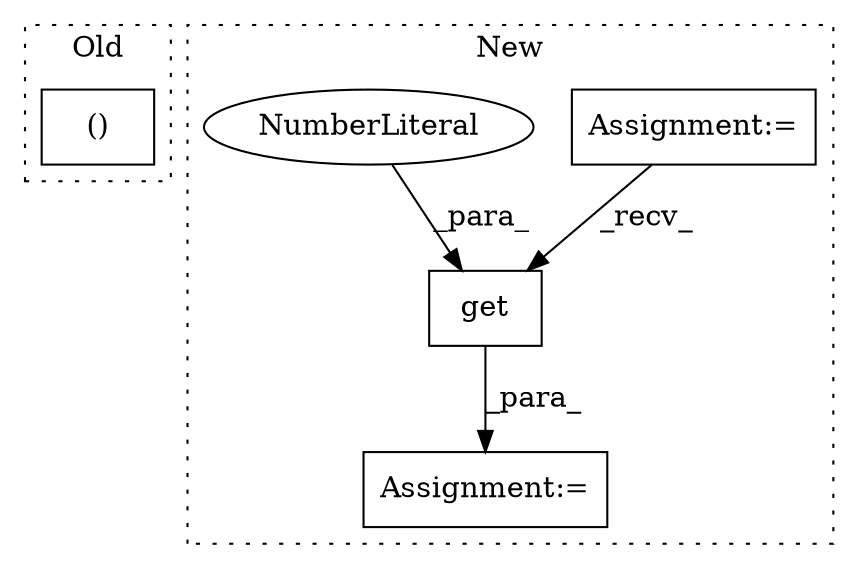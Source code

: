 digraph G {
subgraph cluster0 {
1 [label="()" a="106" s="5052" l="15" shape="box"];
label = "Old";
style="dotted";
}
subgraph cluster1 {
2 [label="get" a="32" s="5364,5377" l="4,1" shape="box"];
3 [label="Assignment:=" a="7" s="5344" l="12" shape="box"];
4 [label="Assignment:=" a="7" s="4852" l="1" shape="box"];
5 [label="NumberLiteral" a="34" s="5373" l="4" shape="ellipse"];
label = "New";
style="dotted";
}
2 -> 3 [label="_para_"];
4 -> 2 [label="_recv_"];
5 -> 2 [label="_para_"];
}